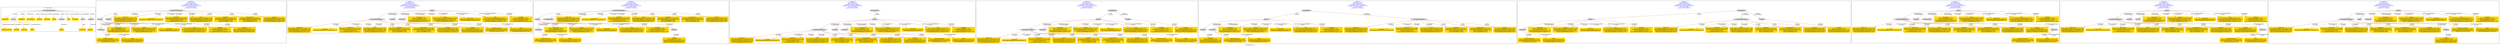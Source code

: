 digraph n0 {
fontcolor="blue"
remincross="true"
label="s28-wildlife-art.csv"
subgraph cluster_0 {
label="1-correct model"
n2[style="filled",color="white",fillcolor="lightgray",label="CulturalHeritageObject1"];
n3[shape="plaintext",style="filled",fillcolor="gold",label="Create Date"];
n4[style="filled",color="white",fillcolor="lightgray",label="Person1"];
n5[shape="plaintext",style="filled",fillcolor="gold",label="Description"];
n6[shape="plaintext",style="filled",fillcolor="gold",label="Measurements"];
n7[shape="plaintext",style="filled",fillcolor="gold",label="Materials"];
n8[shape="plaintext",style="filled",fillcolor="gold",label="Credit Line"];
n9[shape="plaintext",style="filled",fillcolor="gold",label="Owner"];
n10[style="filled",color="white",fillcolor="lightgray",label="Concept1"];
n11[shape="plaintext",style="filled",fillcolor="gold",label="Title"];
n12[shape="plaintext",style="filled",fillcolor="gold",label="ID Number"];
n13[style="filled",color="white",fillcolor="lightgray",label="Place1"];
n14[style="filled",color="white",fillcolor="lightgray",label="Concept2"];
n15[shape="plaintext",style="filled",fillcolor="gold",label="Maker Bio Country"];
n16[shape="plaintext",style="filled",fillcolor="gold",label="birthDate"];
n17[shape="plaintext",style="filled",fillcolor="gold",label="deathDate"];
n18[shape="plaintext",style="filled",fillcolor="gold",label="Maker"];
n19[shape="plaintext",style="filled",fillcolor="gold",label="Place Made"];
n20[shape="plaintext",style="filled",fillcolor="gold",label="Option1"];
n21[shape="plaintext",style="filled",fillcolor="gold",label="Category"];
}
subgraph cluster_1 {
label="candidate 0\nlink coherence:0.0\nnode coherence:0.0\nconfidence:0.56427726656247\nmapping score:0.31031464440971224\ncost:1800.020004\n-precision:0.39-recall:0.37"
n23[style="filled",color="white",fillcolor="lightgray",label="CulturalHeritageObject1"];
n24[style="filled",color="white",fillcolor="lightgray",label="Person1"];
n25[style="filled",color="white",fillcolor="lightgray",label="Concept1"];
n26[style="filled",color="white",fillcolor="lightgray",label="Document1"];
n27[shape="plaintext",style="filled",fillcolor="gold",label="Credit Line\n[CulturalHeritageObject,provenance,0.426]\n[CulturalHeritageObject,rightsHolder,0.274]\n[CulturalHeritageObject,description,0.191]\n[Person,biographicalInformation,0.109]"];
n28[shape="plaintext",style="filled",fillcolor="gold",label="Create Date\n[Person,dateOfBirth,0.454]\n[Person,dateOfDeath,0.323]\n[CulturalHeritageObject,description,0.153]\n[CulturalHeritageObject,extent,0.071]"];
n29[shape="plaintext",style="filled",fillcolor="gold",label="ID Number\n[CulturalHeritageObject,accessionNumber,1.0]"];
n30[shape="plaintext",style="filled",fillcolor="gold",label="Category\n[Concept,prefLabel,0.781]\n[CulturalHeritageObject,description,0.163]\n[Person,biographicalInformation,0.049]\n[Document,columnSubClassOfLink,0.007]"];
n31[shape="plaintext",style="filled",fillcolor="gold",label="Description\n[CulturalHeritageObject,description,0.683]\n[Person,biographicalInformation,0.279]\n[Concept,prefLabel,0.021]\n[CulturalHeritageObject,extent,0.017]"];
n32[shape="plaintext",style="filled",fillcolor="gold",label="Owner\n[CulturalHeritageObject,rightsHolder,0.581]\n[CulturalHeritageObject,provenance,0.249]\n[CulturalHeritageObject,description,0.103]\n[Person,biographicalInformation,0.067]"];
n33[shape="plaintext",style="filled",fillcolor="gold",label="deathDate\n[CulturalHeritageObject,created,0.441]\n[CulturalHeritageObject,description,0.362]\n[Person,dateOfDeath,0.108]\n[Person,dateOfBirth,0.088]"];
n34[shape="plaintext",style="filled",fillcolor="gold",label="Option1\n[Person,countryAssociatedWithThePerson,0.607]\n[CulturalHeritageObject,description,0.197]\n[CulturalHeritageObject,provenance,0.109]\n[Person,nameOfThePerson,0.087]"];
n35[shape="plaintext",style="filled",fillcolor="gold",label="Measurements\n[CulturalHeritageObject,extent,0.859]\n[CulturalHeritageObject,description,0.092]\n[Person,dateOfDeath,0.034]\n[Person,dateOfBirth,0.015]"];
n36[shape="plaintext",style="filled",fillcolor="gold",label="Materials\n[CulturalHeritageObject,medium,0.99]\n[Person,biographicalInformation,0.006]\n[CulturalHeritageObject,description,0.003]\n[CulturalHeritageObject,extent,0.001]"];
n37[shape="plaintext",style="filled",fillcolor="gold",label="Maker Bio Country\n[Person,biographicalInformation,0.598]\n[CulturalHeritageObject,description,0.247]\n[Document,classLink,0.155]"];
n38[shape="plaintext",style="filled",fillcolor="gold",label="Place Made\n[CulturalHeritageObject,description,0.6]\n[Person,biographicalInformation,0.4]"];
n39[shape="plaintext",style="filled",fillcolor="gold",label="Title\n[Person,biographicalInformation,0.323]\n[Person,countryAssociatedWithThePerson,0.315]\n[CulturalHeritageObject,description,0.305]\n[CulturalHeritageObject,provenance,0.057]"];
n40[shape="plaintext",style="filled",fillcolor="gold",label="birthDate\n[Person,dateOfBirth,0.602]\n[CulturalHeritageObject,created,0.2]\n[Person,dateOfDeath,0.128]\n[CulturalHeritageObject,description,0.069]"];
n41[shape="plaintext",style="filled",fillcolor="gold",label="Maker\n[Document,columnSubClassOfLink,0.821]\n[CulturalHeritageObject,description,0.098]\n[CulturalHeritageObject,title,0.081]"];
}
subgraph cluster_2 {
label="candidate 1\nlink coherence:0.0\nnode coherence:0.0\nconfidence:0.56427726656247\nmapping score:0.31031464440971224\ncost:1800.030006\n-precision:0.39-recall:0.37"
n43[style="filled",color="white",fillcolor="lightgray",label="Person1"];
n44[style="filled",color="white",fillcolor="lightgray",label="CulturalHeritageObject1"];
n45[style="filled",color="white",fillcolor="lightgray",label="Concept1"];
n46[style="filled",color="white",fillcolor="lightgray",label="Document1"];
n47[shape="plaintext",style="filled",fillcolor="gold",label="Credit Line\n[CulturalHeritageObject,provenance,0.426]\n[CulturalHeritageObject,rightsHolder,0.274]\n[CulturalHeritageObject,description,0.191]\n[Person,biographicalInformation,0.109]"];
n48[shape="plaintext",style="filled",fillcolor="gold",label="Create Date\n[Person,dateOfBirth,0.454]\n[Person,dateOfDeath,0.323]\n[CulturalHeritageObject,description,0.153]\n[CulturalHeritageObject,extent,0.071]"];
n49[shape="plaintext",style="filled",fillcolor="gold",label="ID Number\n[CulturalHeritageObject,accessionNumber,1.0]"];
n50[shape="plaintext",style="filled",fillcolor="gold",label="Category\n[Concept,prefLabel,0.781]\n[CulturalHeritageObject,description,0.163]\n[Person,biographicalInformation,0.049]\n[Document,columnSubClassOfLink,0.007]"];
n51[shape="plaintext",style="filled",fillcolor="gold",label="Description\n[CulturalHeritageObject,description,0.683]\n[Person,biographicalInformation,0.279]\n[Concept,prefLabel,0.021]\n[CulturalHeritageObject,extent,0.017]"];
n52[shape="plaintext",style="filled",fillcolor="gold",label="Owner\n[CulturalHeritageObject,rightsHolder,0.581]\n[CulturalHeritageObject,provenance,0.249]\n[CulturalHeritageObject,description,0.103]\n[Person,biographicalInformation,0.067]"];
n53[shape="plaintext",style="filled",fillcolor="gold",label="deathDate\n[CulturalHeritageObject,created,0.441]\n[CulturalHeritageObject,description,0.362]\n[Person,dateOfDeath,0.108]\n[Person,dateOfBirth,0.088]"];
n54[shape="plaintext",style="filled",fillcolor="gold",label="Option1\n[Person,countryAssociatedWithThePerson,0.607]\n[CulturalHeritageObject,description,0.197]\n[CulturalHeritageObject,provenance,0.109]\n[Person,nameOfThePerson,0.087]"];
n55[shape="plaintext",style="filled",fillcolor="gold",label="Measurements\n[CulturalHeritageObject,extent,0.859]\n[CulturalHeritageObject,description,0.092]\n[Person,dateOfDeath,0.034]\n[Person,dateOfBirth,0.015]"];
n56[shape="plaintext",style="filled",fillcolor="gold",label="Materials\n[CulturalHeritageObject,medium,0.99]\n[Person,biographicalInformation,0.006]\n[CulturalHeritageObject,description,0.003]\n[CulturalHeritageObject,extent,0.001]"];
n57[shape="plaintext",style="filled",fillcolor="gold",label="Maker Bio Country\n[Person,biographicalInformation,0.598]\n[CulturalHeritageObject,description,0.247]\n[Document,classLink,0.155]"];
n58[shape="plaintext",style="filled",fillcolor="gold",label="Place Made\n[CulturalHeritageObject,description,0.6]\n[Person,biographicalInformation,0.4]"];
n59[shape="plaintext",style="filled",fillcolor="gold",label="Title\n[Person,biographicalInformation,0.323]\n[Person,countryAssociatedWithThePerson,0.315]\n[CulturalHeritageObject,description,0.305]\n[CulturalHeritageObject,provenance,0.057]"];
n60[shape="plaintext",style="filled",fillcolor="gold",label="birthDate\n[Person,dateOfBirth,0.602]\n[CulturalHeritageObject,created,0.2]\n[Person,dateOfDeath,0.128]\n[CulturalHeritageObject,description,0.069]"];
n61[shape="plaintext",style="filled",fillcolor="gold",label="Maker\n[Document,columnSubClassOfLink,0.821]\n[CulturalHeritageObject,description,0.098]\n[CulturalHeritageObject,title,0.081]"];
}
subgraph cluster_3 {
label="candidate 2\nlink coherence:0.0\nnode coherence:0.0\nconfidence:0.56427726656247\nmapping score:0.31031464440971224\ncost:1900.020004\n-precision:0.37-recall:0.37"
n63[style="filled",color="white",fillcolor="lightgray",label="CulturalHeritageObject1"];
n64[style="filled",color="white",fillcolor="lightgray",label="Person1"];
n65[style="filled",color="white",fillcolor="lightgray",label="ConceptScheme1"];
n66[style="filled",color="white",fillcolor="lightgray",label="Document1"];
n67[style="filled",color="white",fillcolor="lightgray",label="Concept1"];
n68[shape="plaintext",style="filled",fillcolor="gold",label="Credit Line\n[CulturalHeritageObject,provenance,0.426]\n[CulturalHeritageObject,rightsHolder,0.274]\n[CulturalHeritageObject,description,0.191]\n[Person,biographicalInformation,0.109]"];
n69[shape="plaintext",style="filled",fillcolor="gold",label="Create Date\n[Person,dateOfBirth,0.454]\n[Person,dateOfDeath,0.323]\n[CulturalHeritageObject,description,0.153]\n[CulturalHeritageObject,extent,0.071]"];
n70[shape="plaintext",style="filled",fillcolor="gold",label="ID Number\n[CulturalHeritageObject,accessionNumber,1.0]"];
n71[shape="plaintext",style="filled",fillcolor="gold",label="Category\n[Concept,prefLabel,0.781]\n[CulturalHeritageObject,description,0.163]\n[Person,biographicalInformation,0.049]\n[Document,columnSubClassOfLink,0.007]"];
n72[shape="plaintext",style="filled",fillcolor="gold",label="Description\n[CulturalHeritageObject,description,0.683]\n[Person,biographicalInformation,0.279]\n[Concept,prefLabel,0.021]\n[CulturalHeritageObject,extent,0.017]"];
n73[shape="plaintext",style="filled",fillcolor="gold",label="Owner\n[CulturalHeritageObject,rightsHolder,0.581]\n[CulturalHeritageObject,provenance,0.249]\n[CulturalHeritageObject,description,0.103]\n[Person,biographicalInformation,0.067]"];
n74[shape="plaintext",style="filled",fillcolor="gold",label="deathDate\n[CulturalHeritageObject,created,0.441]\n[CulturalHeritageObject,description,0.362]\n[Person,dateOfDeath,0.108]\n[Person,dateOfBirth,0.088]"];
n75[shape="plaintext",style="filled",fillcolor="gold",label="Option1\n[Person,countryAssociatedWithThePerson,0.607]\n[CulturalHeritageObject,description,0.197]\n[CulturalHeritageObject,provenance,0.109]\n[Person,nameOfThePerson,0.087]"];
n76[shape="plaintext",style="filled",fillcolor="gold",label="Measurements\n[CulturalHeritageObject,extent,0.859]\n[CulturalHeritageObject,description,0.092]\n[Person,dateOfDeath,0.034]\n[Person,dateOfBirth,0.015]"];
n77[shape="plaintext",style="filled",fillcolor="gold",label="Materials\n[CulturalHeritageObject,medium,0.99]\n[Person,biographicalInformation,0.006]\n[CulturalHeritageObject,description,0.003]\n[CulturalHeritageObject,extent,0.001]"];
n78[shape="plaintext",style="filled",fillcolor="gold",label="Maker Bio Country\n[Person,biographicalInformation,0.598]\n[CulturalHeritageObject,description,0.247]\n[Document,classLink,0.155]"];
n79[shape="plaintext",style="filled",fillcolor="gold",label="Place Made\n[CulturalHeritageObject,description,0.6]\n[Person,biographicalInformation,0.4]"];
n80[shape="plaintext",style="filled",fillcolor="gold",label="Title\n[Person,biographicalInformation,0.323]\n[Person,countryAssociatedWithThePerson,0.315]\n[CulturalHeritageObject,description,0.305]\n[CulturalHeritageObject,provenance,0.057]"];
n81[shape="plaintext",style="filled",fillcolor="gold",label="birthDate\n[Person,dateOfBirth,0.602]\n[CulturalHeritageObject,created,0.2]\n[Person,dateOfDeath,0.128]\n[CulturalHeritageObject,description,0.069]"];
n82[shape="plaintext",style="filled",fillcolor="gold",label="Maker\n[Document,columnSubClassOfLink,0.821]\n[CulturalHeritageObject,description,0.098]\n[CulturalHeritageObject,title,0.081]"];
}
subgraph cluster_4 {
label="candidate 3\nlink coherence:0.0\nnode coherence:0.0\nconfidence:0.56427726656247\nmapping score:0.31031464440971224\ncost:1900.030006\n-precision:0.37-recall:0.37"
n84[style="filled",color="white",fillcolor="lightgray",label="Person1"];
n85[style="filled",color="white",fillcolor="lightgray",label="CulturalHeritageObject1"];
n86[style="filled",color="white",fillcolor="lightgray",label="Concept1"];
n87[style="filled",color="white",fillcolor="lightgray",label="Document1"];
n88[style="filled",color="white",fillcolor="lightgray",label="ProvidedCHO1"];
n89[shape="plaintext",style="filled",fillcolor="gold",label="Credit Line\n[CulturalHeritageObject,provenance,0.426]\n[CulturalHeritageObject,rightsHolder,0.274]\n[CulturalHeritageObject,description,0.191]\n[Person,biographicalInformation,0.109]"];
n90[shape="plaintext",style="filled",fillcolor="gold",label="Create Date\n[Person,dateOfBirth,0.454]\n[Person,dateOfDeath,0.323]\n[CulturalHeritageObject,description,0.153]\n[CulturalHeritageObject,extent,0.071]"];
n91[shape="plaintext",style="filled",fillcolor="gold",label="ID Number\n[CulturalHeritageObject,accessionNumber,1.0]"];
n92[shape="plaintext",style="filled",fillcolor="gold",label="Category\n[Concept,prefLabel,0.781]\n[CulturalHeritageObject,description,0.163]\n[Person,biographicalInformation,0.049]\n[Document,columnSubClassOfLink,0.007]"];
n93[shape="plaintext",style="filled",fillcolor="gold",label="Description\n[CulturalHeritageObject,description,0.683]\n[Person,biographicalInformation,0.279]\n[Concept,prefLabel,0.021]\n[CulturalHeritageObject,extent,0.017]"];
n94[shape="plaintext",style="filled",fillcolor="gold",label="Owner\n[CulturalHeritageObject,rightsHolder,0.581]\n[CulturalHeritageObject,provenance,0.249]\n[CulturalHeritageObject,description,0.103]\n[Person,biographicalInformation,0.067]"];
n95[shape="plaintext",style="filled",fillcolor="gold",label="deathDate\n[CulturalHeritageObject,created,0.441]\n[CulturalHeritageObject,description,0.362]\n[Person,dateOfDeath,0.108]\n[Person,dateOfBirth,0.088]"];
n96[shape="plaintext",style="filled",fillcolor="gold",label="Option1\n[Person,countryAssociatedWithThePerson,0.607]\n[CulturalHeritageObject,description,0.197]\n[CulturalHeritageObject,provenance,0.109]\n[Person,nameOfThePerson,0.087]"];
n97[shape="plaintext",style="filled",fillcolor="gold",label="Measurements\n[CulturalHeritageObject,extent,0.859]\n[CulturalHeritageObject,description,0.092]\n[Person,dateOfDeath,0.034]\n[Person,dateOfBirth,0.015]"];
n98[shape="plaintext",style="filled",fillcolor="gold",label="Materials\n[CulturalHeritageObject,medium,0.99]\n[Person,biographicalInformation,0.006]\n[CulturalHeritageObject,description,0.003]\n[CulturalHeritageObject,extent,0.001]"];
n99[shape="plaintext",style="filled",fillcolor="gold",label="Maker Bio Country\n[Person,biographicalInformation,0.598]\n[CulturalHeritageObject,description,0.247]\n[Document,classLink,0.155]"];
n100[shape="plaintext",style="filled",fillcolor="gold",label="Place Made\n[CulturalHeritageObject,description,0.6]\n[Person,biographicalInformation,0.4]"];
n101[shape="plaintext",style="filled",fillcolor="gold",label="Title\n[Person,biographicalInformation,0.323]\n[Person,countryAssociatedWithThePerson,0.315]\n[CulturalHeritageObject,description,0.305]\n[CulturalHeritageObject,provenance,0.057]"];
n102[shape="plaintext",style="filled",fillcolor="gold",label="birthDate\n[Person,dateOfBirth,0.602]\n[CulturalHeritageObject,created,0.2]\n[Person,dateOfDeath,0.128]\n[CulturalHeritageObject,description,0.069]"];
n103[shape="plaintext",style="filled",fillcolor="gold",label="Maker\n[Document,columnSubClassOfLink,0.821]\n[CulturalHeritageObject,description,0.098]\n[CulturalHeritageObject,title,0.081]"];
}
subgraph cluster_5 {
label="candidate 4\nlink coherence:0.0\nnode coherence:0.0\nconfidence:0.56427726656247\nmapping score:0.31031464440971224\ncost:1900.030006\n-precision:0.37-recall:0.37"
n105[style="filled",color="white",fillcolor="lightgray",label="Person1"];
n106[style="filled",color="white",fillcolor="lightgray",label="CulturalHeritageObject1"];
n107[style="filled",color="white",fillcolor="lightgray",label="Document1"];
n108[style="filled",color="white",fillcolor="lightgray",label="ProvidedCHO1"];
n109[style="filled",color="white",fillcolor="lightgray",label="Concept1"];
n110[shape="plaintext",style="filled",fillcolor="gold",label="Credit Line\n[CulturalHeritageObject,provenance,0.426]\n[CulturalHeritageObject,rightsHolder,0.274]\n[CulturalHeritageObject,description,0.191]\n[Person,biographicalInformation,0.109]"];
n111[shape="plaintext",style="filled",fillcolor="gold",label="Create Date\n[Person,dateOfBirth,0.454]\n[Person,dateOfDeath,0.323]\n[CulturalHeritageObject,description,0.153]\n[CulturalHeritageObject,extent,0.071]"];
n112[shape="plaintext",style="filled",fillcolor="gold",label="ID Number\n[CulturalHeritageObject,accessionNumber,1.0]"];
n113[shape="plaintext",style="filled",fillcolor="gold",label="Category\n[Concept,prefLabel,0.781]\n[CulturalHeritageObject,description,0.163]\n[Person,biographicalInformation,0.049]\n[Document,columnSubClassOfLink,0.007]"];
n114[shape="plaintext",style="filled",fillcolor="gold",label="Description\n[CulturalHeritageObject,description,0.683]\n[Person,biographicalInformation,0.279]\n[Concept,prefLabel,0.021]\n[CulturalHeritageObject,extent,0.017]"];
n115[shape="plaintext",style="filled",fillcolor="gold",label="Owner\n[CulturalHeritageObject,rightsHolder,0.581]\n[CulturalHeritageObject,provenance,0.249]\n[CulturalHeritageObject,description,0.103]\n[Person,biographicalInformation,0.067]"];
n116[shape="plaintext",style="filled",fillcolor="gold",label="deathDate\n[CulturalHeritageObject,created,0.441]\n[CulturalHeritageObject,description,0.362]\n[Person,dateOfDeath,0.108]\n[Person,dateOfBirth,0.088]"];
n117[shape="plaintext",style="filled",fillcolor="gold",label="Option1\n[Person,countryAssociatedWithThePerson,0.607]\n[CulturalHeritageObject,description,0.197]\n[CulturalHeritageObject,provenance,0.109]\n[Person,nameOfThePerson,0.087]"];
n118[shape="plaintext",style="filled",fillcolor="gold",label="Measurements\n[CulturalHeritageObject,extent,0.859]\n[CulturalHeritageObject,description,0.092]\n[Person,dateOfDeath,0.034]\n[Person,dateOfBirth,0.015]"];
n119[shape="plaintext",style="filled",fillcolor="gold",label="Materials\n[CulturalHeritageObject,medium,0.99]\n[Person,biographicalInformation,0.006]\n[CulturalHeritageObject,description,0.003]\n[CulturalHeritageObject,extent,0.001]"];
n120[shape="plaintext",style="filled",fillcolor="gold",label="Maker Bio Country\n[Person,biographicalInformation,0.598]\n[CulturalHeritageObject,description,0.247]\n[Document,classLink,0.155]"];
n121[shape="plaintext",style="filled",fillcolor="gold",label="Place Made\n[CulturalHeritageObject,description,0.6]\n[Person,biographicalInformation,0.4]"];
n122[shape="plaintext",style="filled",fillcolor="gold",label="Title\n[Person,biographicalInformation,0.323]\n[Person,countryAssociatedWithThePerson,0.315]\n[CulturalHeritageObject,description,0.305]\n[CulturalHeritageObject,provenance,0.057]"];
n123[shape="plaintext",style="filled",fillcolor="gold",label="birthDate\n[Person,dateOfBirth,0.602]\n[CulturalHeritageObject,created,0.2]\n[Person,dateOfDeath,0.128]\n[CulturalHeritageObject,description,0.069]"];
n124[shape="plaintext",style="filled",fillcolor="gold",label="Maker\n[Document,columnSubClassOfLink,0.821]\n[CulturalHeritageObject,description,0.098]\n[CulturalHeritageObject,title,0.081]"];
}
subgraph cluster_6 {
label="candidate 5\nlink coherence:0.0\nnode coherence:0.0\nconfidence:0.56427726656247\nmapping score:0.31031464440971224\ncost:1900.030006\n-precision:0.37-recall:0.37"
n126[style="filled",color="white",fillcolor="lightgray",label="Person1"];
n127[style="filled",color="white",fillcolor="lightgray",label="Concept1"];
n128[style="filled",color="white",fillcolor="lightgray",label="Document1"];
n129[style="filled",color="white",fillcolor="lightgray",label="ProvidedCHO1"];
n130[style="filled",color="white",fillcolor="lightgray",label="CulturalHeritageObject1"];
n131[shape="plaintext",style="filled",fillcolor="gold",label="Credit Line\n[CulturalHeritageObject,provenance,0.426]\n[CulturalHeritageObject,rightsHolder,0.274]\n[CulturalHeritageObject,description,0.191]\n[Person,biographicalInformation,0.109]"];
n132[shape="plaintext",style="filled",fillcolor="gold",label="Create Date\n[Person,dateOfBirth,0.454]\n[Person,dateOfDeath,0.323]\n[CulturalHeritageObject,description,0.153]\n[CulturalHeritageObject,extent,0.071]"];
n133[shape="plaintext",style="filled",fillcolor="gold",label="ID Number\n[CulturalHeritageObject,accessionNumber,1.0]"];
n134[shape="plaintext",style="filled",fillcolor="gold",label="Category\n[Concept,prefLabel,0.781]\n[CulturalHeritageObject,description,0.163]\n[Person,biographicalInformation,0.049]\n[Document,columnSubClassOfLink,0.007]"];
n135[shape="plaintext",style="filled",fillcolor="gold",label="Description\n[CulturalHeritageObject,description,0.683]\n[Person,biographicalInformation,0.279]\n[Concept,prefLabel,0.021]\n[CulturalHeritageObject,extent,0.017]"];
n136[shape="plaintext",style="filled",fillcolor="gold",label="Owner\n[CulturalHeritageObject,rightsHolder,0.581]\n[CulturalHeritageObject,provenance,0.249]\n[CulturalHeritageObject,description,0.103]\n[Person,biographicalInformation,0.067]"];
n137[shape="plaintext",style="filled",fillcolor="gold",label="deathDate\n[CulturalHeritageObject,created,0.441]\n[CulturalHeritageObject,description,0.362]\n[Person,dateOfDeath,0.108]\n[Person,dateOfBirth,0.088]"];
n138[shape="plaintext",style="filled",fillcolor="gold",label="Option1\n[Person,countryAssociatedWithThePerson,0.607]\n[CulturalHeritageObject,description,0.197]\n[CulturalHeritageObject,provenance,0.109]\n[Person,nameOfThePerson,0.087]"];
n139[shape="plaintext",style="filled",fillcolor="gold",label="Measurements\n[CulturalHeritageObject,extent,0.859]\n[CulturalHeritageObject,description,0.092]\n[Person,dateOfDeath,0.034]\n[Person,dateOfBirth,0.015]"];
n140[shape="plaintext",style="filled",fillcolor="gold",label="Materials\n[CulturalHeritageObject,medium,0.99]\n[Person,biographicalInformation,0.006]\n[CulturalHeritageObject,description,0.003]\n[CulturalHeritageObject,extent,0.001]"];
n141[shape="plaintext",style="filled",fillcolor="gold",label="Maker Bio Country\n[Person,biographicalInformation,0.598]\n[CulturalHeritageObject,description,0.247]\n[Document,classLink,0.155]"];
n142[shape="plaintext",style="filled",fillcolor="gold",label="Place Made\n[CulturalHeritageObject,description,0.6]\n[Person,biographicalInformation,0.4]"];
n143[shape="plaintext",style="filled",fillcolor="gold",label="Title\n[Person,biographicalInformation,0.323]\n[Person,countryAssociatedWithThePerson,0.315]\n[CulturalHeritageObject,description,0.305]\n[CulturalHeritageObject,provenance,0.057]"];
n144[shape="plaintext",style="filled",fillcolor="gold",label="birthDate\n[Person,dateOfBirth,0.602]\n[CulturalHeritageObject,created,0.2]\n[Person,dateOfDeath,0.128]\n[CulturalHeritageObject,description,0.069]"];
n145[shape="plaintext",style="filled",fillcolor="gold",label="Maker\n[Document,columnSubClassOfLink,0.821]\n[CulturalHeritageObject,description,0.098]\n[CulturalHeritageObject,title,0.081]"];
}
subgraph cluster_7 {
label="candidate 6\nlink coherence:0.0\nnode coherence:0.0\nconfidence:0.56427726656247\nmapping score:0.31031464440971224\ncost:1900.030006\n-precision:0.37-recall:0.37"
n147[style="filled",color="white",fillcolor="lightgray",label="Person1"];
n148[style="filled",color="white",fillcolor="lightgray",label="Document1"];
n149[style="filled",color="white",fillcolor="lightgray",label="ProvidedCHO1"];
n150[style="filled",color="white",fillcolor="lightgray",label="CulturalHeritageObject1"];
n151[style="filled",color="white",fillcolor="lightgray",label="Concept1"];
n152[shape="plaintext",style="filled",fillcolor="gold",label="Credit Line\n[CulturalHeritageObject,provenance,0.426]\n[CulturalHeritageObject,rightsHolder,0.274]\n[CulturalHeritageObject,description,0.191]\n[Person,biographicalInformation,0.109]"];
n153[shape="plaintext",style="filled",fillcolor="gold",label="Create Date\n[Person,dateOfBirth,0.454]\n[Person,dateOfDeath,0.323]\n[CulturalHeritageObject,description,0.153]\n[CulturalHeritageObject,extent,0.071]"];
n154[shape="plaintext",style="filled",fillcolor="gold",label="ID Number\n[CulturalHeritageObject,accessionNumber,1.0]"];
n155[shape="plaintext",style="filled",fillcolor="gold",label="Category\n[Concept,prefLabel,0.781]\n[CulturalHeritageObject,description,0.163]\n[Person,biographicalInformation,0.049]\n[Document,columnSubClassOfLink,0.007]"];
n156[shape="plaintext",style="filled",fillcolor="gold",label="Description\n[CulturalHeritageObject,description,0.683]\n[Person,biographicalInformation,0.279]\n[Concept,prefLabel,0.021]\n[CulturalHeritageObject,extent,0.017]"];
n157[shape="plaintext",style="filled",fillcolor="gold",label="Owner\n[CulturalHeritageObject,rightsHolder,0.581]\n[CulturalHeritageObject,provenance,0.249]\n[CulturalHeritageObject,description,0.103]\n[Person,biographicalInformation,0.067]"];
n158[shape="plaintext",style="filled",fillcolor="gold",label="deathDate\n[CulturalHeritageObject,created,0.441]\n[CulturalHeritageObject,description,0.362]\n[Person,dateOfDeath,0.108]\n[Person,dateOfBirth,0.088]"];
n159[shape="plaintext",style="filled",fillcolor="gold",label="Option1\n[Person,countryAssociatedWithThePerson,0.607]\n[CulturalHeritageObject,description,0.197]\n[CulturalHeritageObject,provenance,0.109]\n[Person,nameOfThePerson,0.087]"];
n160[shape="plaintext",style="filled",fillcolor="gold",label="Measurements\n[CulturalHeritageObject,extent,0.859]\n[CulturalHeritageObject,description,0.092]\n[Person,dateOfDeath,0.034]\n[Person,dateOfBirth,0.015]"];
n161[shape="plaintext",style="filled",fillcolor="gold",label="Materials\n[CulturalHeritageObject,medium,0.99]\n[Person,biographicalInformation,0.006]\n[CulturalHeritageObject,description,0.003]\n[CulturalHeritageObject,extent,0.001]"];
n162[shape="plaintext",style="filled",fillcolor="gold",label="Maker Bio Country\n[Person,biographicalInformation,0.598]\n[CulturalHeritageObject,description,0.247]\n[Document,classLink,0.155]"];
n163[shape="plaintext",style="filled",fillcolor="gold",label="Place Made\n[CulturalHeritageObject,description,0.6]\n[Person,biographicalInformation,0.4]"];
n164[shape="plaintext",style="filled",fillcolor="gold",label="Title\n[Person,biographicalInformation,0.323]\n[Person,countryAssociatedWithThePerson,0.315]\n[CulturalHeritageObject,description,0.305]\n[CulturalHeritageObject,provenance,0.057]"];
n165[shape="plaintext",style="filled",fillcolor="gold",label="birthDate\n[Person,dateOfBirth,0.602]\n[CulturalHeritageObject,created,0.2]\n[Person,dateOfDeath,0.128]\n[CulturalHeritageObject,description,0.069]"];
n166[shape="plaintext",style="filled",fillcolor="gold",label="Maker\n[Document,columnSubClassOfLink,0.821]\n[CulturalHeritageObject,description,0.098]\n[CulturalHeritageObject,title,0.081]"];
}
subgraph cluster_8 {
label="candidate 7\nlink coherence:0.0\nnode coherence:0.0\nconfidence:0.56427726656247\nmapping score:0.31031464440971224\ncost:1900.030006\n-precision:0.37-recall:0.37"
n168[style="filled",color="white",fillcolor="lightgray",label="Person1"];
n169[style="filled",color="white",fillcolor="lightgray",label="CulturalHeritageObject1"];
n170[style="filled",color="white",fillcolor="lightgray",label="Concept1"];
n171[style="filled",color="white",fillcolor="lightgray",label="OnlineAccount1"];
n172[style="filled",color="white",fillcolor="lightgray",label="Document1"];
n173[shape="plaintext",style="filled",fillcolor="gold",label="Credit Line\n[CulturalHeritageObject,provenance,0.426]\n[CulturalHeritageObject,rightsHolder,0.274]\n[CulturalHeritageObject,description,0.191]\n[Person,biographicalInformation,0.109]"];
n174[shape="plaintext",style="filled",fillcolor="gold",label="Create Date\n[Person,dateOfBirth,0.454]\n[Person,dateOfDeath,0.323]\n[CulturalHeritageObject,description,0.153]\n[CulturalHeritageObject,extent,0.071]"];
n175[shape="plaintext",style="filled",fillcolor="gold",label="ID Number\n[CulturalHeritageObject,accessionNumber,1.0]"];
n176[shape="plaintext",style="filled",fillcolor="gold",label="Category\n[Concept,prefLabel,0.781]\n[CulturalHeritageObject,description,0.163]\n[Person,biographicalInformation,0.049]\n[Document,columnSubClassOfLink,0.007]"];
n177[shape="plaintext",style="filled",fillcolor="gold",label="Description\n[CulturalHeritageObject,description,0.683]\n[Person,biographicalInformation,0.279]\n[Concept,prefLabel,0.021]\n[CulturalHeritageObject,extent,0.017]"];
n178[shape="plaintext",style="filled",fillcolor="gold",label="Owner\n[CulturalHeritageObject,rightsHolder,0.581]\n[CulturalHeritageObject,provenance,0.249]\n[CulturalHeritageObject,description,0.103]\n[Person,biographicalInformation,0.067]"];
n179[shape="plaintext",style="filled",fillcolor="gold",label="deathDate\n[CulturalHeritageObject,created,0.441]\n[CulturalHeritageObject,description,0.362]\n[Person,dateOfDeath,0.108]\n[Person,dateOfBirth,0.088]"];
n180[shape="plaintext",style="filled",fillcolor="gold",label="Option1\n[Person,countryAssociatedWithThePerson,0.607]\n[CulturalHeritageObject,description,0.197]\n[CulturalHeritageObject,provenance,0.109]\n[Person,nameOfThePerson,0.087]"];
n181[shape="plaintext",style="filled",fillcolor="gold",label="Measurements\n[CulturalHeritageObject,extent,0.859]\n[CulturalHeritageObject,description,0.092]\n[Person,dateOfDeath,0.034]\n[Person,dateOfBirth,0.015]"];
n182[shape="plaintext",style="filled",fillcolor="gold",label="Materials\n[CulturalHeritageObject,medium,0.99]\n[Person,biographicalInformation,0.006]\n[CulturalHeritageObject,description,0.003]\n[CulturalHeritageObject,extent,0.001]"];
n183[shape="plaintext",style="filled",fillcolor="gold",label="Maker Bio Country\n[Person,biographicalInformation,0.598]\n[CulturalHeritageObject,description,0.247]\n[Document,classLink,0.155]"];
n184[shape="plaintext",style="filled",fillcolor="gold",label="Place Made\n[CulturalHeritageObject,description,0.6]\n[Person,biographicalInformation,0.4]"];
n185[shape="plaintext",style="filled",fillcolor="gold",label="Title\n[Person,biographicalInformation,0.323]\n[Person,countryAssociatedWithThePerson,0.315]\n[CulturalHeritageObject,description,0.305]\n[CulturalHeritageObject,provenance,0.057]"];
n186[shape="plaintext",style="filled",fillcolor="gold",label="birthDate\n[Person,dateOfBirth,0.602]\n[CulturalHeritageObject,created,0.2]\n[Person,dateOfDeath,0.128]\n[CulturalHeritageObject,description,0.069]"];
n187[shape="plaintext",style="filled",fillcolor="gold",label="Maker\n[Document,columnSubClassOfLink,0.821]\n[CulturalHeritageObject,description,0.098]\n[CulturalHeritageObject,title,0.081]"];
}
subgraph cluster_9 {
label="candidate 8\nlink coherence:0.0\nnode coherence:0.0\nconfidence:0.56427726656247\nmapping score:0.31031464440971224\ncost:1900.030006\n-precision:0.37-recall:0.37"
n189[style="filled",color="white",fillcolor="lightgray",label="Person1"];
n190[style="filled",color="white",fillcolor="lightgray",label="CulturalHeritageObject1"];
n191[style="filled",color="white",fillcolor="lightgray",label="Concept1"];
n192[style="filled",color="white",fillcolor="lightgray",label="Person1"];
n193[style="filled",color="white",fillcolor="lightgray",label="Document1"];
n194[shape="plaintext",style="filled",fillcolor="gold",label="Credit Line\n[CulturalHeritageObject,provenance,0.426]\n[CulturalHeritageObject,rightsHolder,0.274]\n[CulturalHeritageObject,description,0.191]\n[Person,biographicalInformation,0.109]"];
n195[shape="plaintext",style="filled",fillcolor="gold",label="Create Date\n[Person,dateOfBirth,0.454]\n[Person,dateOfDeath,0.323]\n[CulturalHeritageObject,description,0.153]\n[CulturalHeritageObject,extent,0.071]"];
n196[shape="plaintext",style="filled",fillcolor="gold",label="ID Number\n[CulturalHeritageObject,accessionNumber,1.0]"];
n197[shape="plaintext",style="filled",fillcolor="gold",label="Category\n[Concept,prefLabel,0.781]\n[CulturalHeritageObject,description,0.163]\n[Person,biographicalInformation,0.049]\n[Document,columnSubClassOfLink,0.007]"];
n198[shape="plaintext",style="filled",fillcolor="gold",label="Description\n[CulturalHeritageObject,description,0.683]\n[Person,biographicalInformation,0.279]\n[Concept,prefLabel,0.021]\n[CulturalHeritageObject,extent,0.017]"];
n199[shape="plaintext",style="filled",fillcolor="gold",label="Owner\n[CulturalHeritageObject,rightsHolder,0.581]\n[CulturalHeritageObject,provenance,0.249]\n[CulturalHeritageObject,description,0.103]\n[Person,biographicalInformation,0.067]"];
n200[shape="plaintext",style="filled",fillcolor="gold",label="deathDate\n[CulturalHeritageObject,created,0.441]\n[CulturalHeritageObject,description,0.362]\n[Person,dateOfDeath,0.108]\n[Person,dateOfBirth,0.088]"];
n201[shape="plaintext",style="filled",fillcolor="gold",label="Option1\n[Person,countryAssociatedWithThePerson,0.607]\n[CulturalHeritageObject,description,0.197]\n[CulturalHeritageObject,provenance,0.109]\n[Person,nameOfThePerson,0.087]"];
n202[shape="plaintext",style="filled",fillcolor="gold",label="Measurements\n[CulturalHeritageObject,extent,0.859]\n[CulturalHeritageObject,description,0.092]\n[Person,dateOfDeath,0.034]\n[Person,dateOfBirth,0.015]"];
n203[shape="plaintext",style="filled",fillcolor="gold",label="Materials\n[CulturalHeritageObject,medium,0.99]\n[Person,biographicalInformation,0.006]\n[CulturalHeritageObject,description,0.003]\n[CulturalHeritageObject,extent,0.001]"];
n204[shape="plaintext",style="filled",fillcolor="gold",label="Maker Bio Country\n[Person,biographicalInformation,0.598]\n[CulturalHeritageObject,description,0.247]\n[Document,classLink,0.155]"];
n205[shape="plaintext",style="filled",fillcolor="gold",label="Place Made\n[CulturalHeritageObject,description,0.6]\n[Person,biographicalInformation,0.4]"];
n206[shape="plaintext",style="filled",fillcolor="gold",label="Title\n[Person,biographicalInformation,0.323]\n[Person,countryAssociatedWithThePerson,0.315]\n[CulturalHeritageObject,description,0.305]\n[CulturalHeritageObject,provenance,0.057]"];
n207[shape="plaintext",style="filled",fillcolor="gold",label="birthDate\n[Person,dateOfBirth,0.602]\n[CulturalHeritageObject,created,0.2]\n[Person,dateOfDeath,0.128]\n[CulturalHeritageObject,description,0.069]"];
n208[shape="plaintext",style="filled",fillcolor="gold",label="Maker\n[Document,columnSubClassOfLink,0.821]\n[CulturalHeritageObject,description,0.098]\n[CulturalHeritageObject,title,0.081]"];
}
subgraph cluster_10 {
label="candidate 9\nlink coherence:0.0\nnode coherence:0.0\nconfidence:0.56427726656247\nmapping score:0.31031464440971224\ncost:1900.030006\n-precision:0.37-recall:0.37"
n210[style="filled",color="white",fillcolor="lightgray",label="Person1"];
n211[style="filled",color="white",fillcolor="lightgray",label="CulturalHeritageObject1"];
n212[style="filled",color="white",fillcolor="lightgray",label="Place1"];
n213[style="filled",color="white",fillcolor="lightgray",label="Document1"];
n214[style="filled",color="white",fillcolor="lightgray",label="Concept1"];
n215[shape="plaintext",style="filled",fillcolor="gold",label="Credit Line\n[CulturalHeritageObject,provenance,0.426]\n[CulturalHeritageObject,rightsHolder,0.274]\n[CulturalHeritageObject,description,0.191]\n[Person,biographicalInformation,0.109]"];
n216[shape="plaintext",style="filled",fillcolor="gold",label="Create Date\n[Person,dateOfBirth,0.454]\n[Person,dateOfDeath,0.323]\n[CulturalHeritageObject,description,0.153]\n[CulturalHeritageObject,extent,0.071]"];
n217[shape="plaintext",style="filled",fillcolor="gold",label="ID Number\n[CulturalHeritageObject,accessionNumber,1.0]"];
n218[shape="plaintext",style="filled",fillcolor="gold",label="Category\n[Concept,prefLabel,0.781]\n[CulturalHeritageObject,description,0.163]\n[Person,biographicalInformation,0.049]\n[Document,columnSubClassOfLink,0.007]"];
n219[shape="plaintext",style="filled",fillcolor="gold",label="Description\n[CulturalHeritageObject,description,0.683]\n[Person,biographicalInformation,0.279]\n[Concept,prefLabel,0.021]\n[CulturalHeritageObject,extent,0.017]"];
n220[shape="plaintext",style="filled",fillcolor="gold",label="Owner\n[CulturalHeritageObject,rightsHolder,0.581]\n[CulturalHeritageObject,provenance,0.249]\n[CulturalHeritageObject,description,0.103]\n[Person,biographicalInformation,0.067]"];
n221[shape="plaintext",style="filled",fillcolor="gold",label="deathDate\n[CulturalHeritageObject,created,0.441]\n[CulturalHeritageObject,description,0.362]\n[Person,dateOfDeath,0.108]\n[Person,dateOfBirth,0.088]"];
n222[shape="plaintext",style="filled",fillcolor="gold",label="Option1\n[Person,countryAssociatedWithThePerson,0.607]\n[CulturalHeritageObject,description,0.197]\n[CulturalHeritageObject,provenance,0.109]\n[Person,nameOfThePerson,0.087]"];
n223[shape="plaintext",style="filled",fillcolor="gold",label="Measurements\n[CulturalHeritageObject,extent,0.859]\n[CulturalHeritageObject,description,0.092]\n[Person,dateOfDeath,0.034]\n[Person,dateOfBirth,0.015]"];
n224[shape="plaintext",style="filled",fillcolor="gold",label="Materials\n[CulturalHeritageObject,medium,0.99]\n[Person,biographicalInformation,0.006]\n[CulturalHeritageObject,description,0.003]\n[CulturalHeritageObject,extent,0.001]"];
n225[shape="plaintext",style="filled",fillcolor="gold",label="Maker Bio Country\n[Person,biographicalInformation,0.598]\n[CulturalHeritageObject,description,0.247]\n[Document,classLink,0.155]"];
n226[shape="plaintext",style="filled",fillcolor="gold",label="Place Made\n[CulturalHeritageObject,description,0.6]\n[Person,biographicalInformation,0.4]"];
n227[shape="plaintext",style="filled",fillcolor="gold",label="Title\n[Person,biographicalInformation,0.323]\n[Person,countryAssociatedWithThePerson,0.315]\n[CulturalHeritageObject,description,0.305]\n[CulturalHeritageObject,provenance,0.057]"];
n228[shape="plaintext",style="filled",fillcolor="gold",label="birthDate\n[Person,dateOfBirth,0.602]\n[CulturalHeritageObject,created,0.2]\n[Person,dateOfDeath,0.128]\n[CulturalHeritageObject,description,0.069]"];
n229[shape="plaintext",style="filled",fillcolor="gold",label="Maker\n[Document,columnSubClassOfLink,0.821]\n[CulturalHeritageObject,description,0.098]\n[CulturalHeritageObject,title,0.081]"];
}
n2 -> n3[color="brown",fontcolor="black",label="created"]
n2 -> n4[color="brown",fontcolor="black",label="creator"]
n2 -> n5[color="brown",fontcolor="black",label="description"]
n2 -> n6[color="brown",fontcolor="black",label="extent"]
n2 -> n7[color="brown",fontcolor="black",label="medium"]
n2 -> n8[color="brown",fontcolor="black",label="provenance"]
n2 -> n9[color="brown",fontcolor="black",label="rightsHolder"]
n2 -> n10[color="brown",fontcolor="black",label="subject"]
n2 -> n11[color="brown",fontcolor="black",label="title"]
n2 -> n12[color="brown",fontcolor="black",label="accessionNumber"]
n2 -> n13[color="brown",fontcolor="black",label="associatedPlace"]
n2 -> n14[color="brown",fontcolor="black",label="hasType"]
n4 -> n15[color="brown",fontcolor="black",label="biographicalInformation"]
n4 -> n16[color="brown",fontcolor="black",label="dateOfBirth"]
n4 -> n17[color="brown",fontcolor="black",label="dateOfDeath"]
n4 -> n18[color="brown",fontcolor="black",label="nameOfThePerson"]
n13 -> n19[color="brown",fontcolor="black",label="label"]
n10 -> n20[color="brown",fontcolor="black",label="prefLabel"]
n14 -> n21[color="brown",fontcolor="black",label="prefLabel"]
n23 -> n24[color="brown",fontcolor="black",label="sitter\nw=100.0"]
n23 -> n25[color="brown",fontcolor="black",label="hasType\nw=100.010002"]
n24 -> n26[color="brown",fontcolor="black",label="workplaceHomepage\nw=100.010002"]
n23 -> n27[color="brown",fontcolor="black",label="provenance\nw=100.0"]
n24 -> n28[color="brown",fontcolor="black",label="dateOfDeath\nw=100.0"]
n23 -> n29[color="brown",fontcolor="black",label="accessionNumber\nw=100.0"]
n25 -> n30[color="brown",fontcolor="black",label="prefLabel\nw=100.0"]
n23 -> n31[color="brown",fontcolor="black",label="description\nw=100.0"]
n23 -> n32[color="brown",fontcolor="black",label="rightsHolder\nw=100.0"]
n23 -> n33[color="brown",fontcolor="black",label="created\nw=100.0"]
n24 -> n34[color="brown",fontcolor="black",label="nameOfThePerson\nw=100.0"]
n23 -> n35[color="brown",fontcolor="black",label="extent\nw=100.0"]
n23 -> n36[color="brown",fontcolor="black",label="medium\nw=100.0"]
n26 -> n37[color="brown",fontcolor="black",label="classLink\nw=100.0"]
n24 -> n38[color="brown",fontcolor="black",label="biographicalInformation\nw=100.0"]
n24 -> n39[color="brown",fontcolor="black",label="countryAssociatedWithThePerson\nw=100.0"]
n24 -> n40[color="brown",fontcolor="black",label="dateOfBirth\nw=100.0"]
n26 -> n41[color="brown",fontcolor="black",label="columnSubClassOfLink\nw=100.0"]
n43 -> n44[color="brown",fontcolor="black",label="mappingRelation\nw=100.010002"]
n43 -> n45[color="brown",fontcolor="black",label="mappingRelation\nw=100.010002"]
n43 -> n46[color="brown",fontcolor="black",label="workplaceHomepage\nw=100.010002"]
n44 -> n47[color="brown",fontcolor="black",label="provenance\nw=100.0"]
n43 -> n48[color="brown",fontcolor="black",label="dateOfDeath\nw=100.0"]
n44 -> n49[color="brown",fontcolor="black",label="accessionNumber\nw=100.0"]
n45 -> n50[color="brown",fontcolor="black",label="prefLabel\nw=100.0"]
n44 -> n51[color="brown",fontcolor="black",label="description\nw=100.0"]
n44 -> n52[color="brown",fontcolor="black",label="rightsHolder\nw=100.0"]
n44 -> n53[color="brown",fontcolor="black",label="created\nw=100.0"]
n43 -> n54[color="brown",fontcolor="black",label="nameOfThePerson\nw=100.0"]
n44 -> n55[color="brown",fontcolor="black",label="extent\nw=100.0"]
n44 -> n56[color="brown",fontcolor="black",label="medium\nw=100.0"]
n46 -> n57[color="brown",fontcolor="black",label="classLink\nw=100.0"]
n43 -> n58[color="brown",fontcolor="black",label="biographicalInformation\nw=100.0"]
n43 -> n59[color="brown",fontcolor="black",label="countryAssociatedWithThePerson\nw=100.0"]
n43 -> n60[color="brown",fontcolor="black",label="dateOfBirth\nw=100.0"]
n46 -> n61[color="brown",fontcolor="black",label="columnSubClassOfLink\nw=100.0"]
n63 -> n64[color="brown",fontcolor="black",label="sitter\nw=100.0"]
n63 -> n65[color="brown",fontcolor="black",label="topConceptOf\nw=100.010002"]
n64 -> n66[color="brown",fontcolor="black",label="workplaceHomepage\nw=100.010002"]
n65 -> n67[color="brown",fontcolor="black",label="hasTopConcept\nw=100.0"]
n63 -> n68[color="brown",fontcolor="black",label="provenance\nw=100.0"]
n64 -> n69[color="brown",fontcolor="black",label="dateOfDeath\nw=100.0"]
n63 -> n70[color="brown",fontcolor="black",label="accessionNumber\nw=100.0"]
n67 -> n71[color="brown",fontcolor="black",label="prefLabel\nw=100.0"]
n63 -> n72[color="brown",fontcolor="black",label="description\nw=100.0"]
n63 -> n73[color="brown",fontcolor="black",label="rightsHolder\nw=100.0"]
n63 -> n74[color="brown",fontcolor="black",label="created\nw=100.0"]
n64 -> n75[color="brown",fontcolor="black",label="nameOfThePerson\nw=100.0"]
n63 -> n76[color="brown",fontcolor="black",label="extent\nw=100.0"]
n63 -> n77[color="brown",fontcolor="black",label="medium\nw=100.0"]
n66 -> n78[color="brown",fontcolor="black",label="classLink\nw=100.0"]
n64 -> n79[color="brown",fontcolor="black",label="biographicalInformation\nw=100.0"]
n64 -> n80[color="brown",fontcolor="black",label="countryAssociatedWithThePerson\nw=100.0"]
n64 -> n81[color="brown",fontcolor="black",label="dateOfBirth\nw=100.0"]
n66 -> n82[color="brown",fontcolor="black",label="columnSubClassOfLink\nw=100.0"]
n84 -> n85[color="brown",fontcolor="black",label="mappingRelation\nw=100.010002"]
n84 -> n86[color="brown",fontcolor="black",label="mappingRelation\nw=100.010002"]
n84 -> n87[color="brown",fontcolor="black",label="workplaceHomepage\nw=100.010002"]
n88 -> n84[color="brown",fontcolor="black",label="sitter\nw=100.0"]
n85 -> n89[color="brown",fontcolor="black",label="provenance\nw=100.0"]
n84 -> n90[color="brown",fontcolor="black",label="dateOfDeath\nw=100.0"]
n85 -> n91[color="brown",fontcolor="black",label="accessionNumber\nw=100.0"]
n86 -> n92[color="brown",fontcolor="black",label="prefLabel\nw=100.0"]
n85 -> n93[color="brown",fontcolor="black",label="description\nw=100.0"]
n85 -> n94[color="brown",fontcolor="black",label="rightsHolder\nw=100.0"]
n85 -> n95[color="brown",fontcolor="black",label="created\nw=100.0"]
n84 -> n96[color="brown",fontcolor="black",label="nameOfThePerson\nw=100.0"]
n85 -> n97[color="brown",fontcolor="black",label="extent\nw=100.0"]
n85 -> n98[color="brown",fontcolor="black",label="medium\nw=100.0"]
n87 -> n99[color="brown",fontcolor="black",label="classLink\nw=100.0"]
n84 -> n100[color="brown",fontcolor="black",label="biographicalInformation\nw=100.0"]
n84 -> n101[color="brown",fontcolor="black",label="countryAssociatedWithThePerson\nw=100.0"]
n84 -> n102[color="brown",fontcolor="black",label="dateOfBirth\nw=100.0"]
n87 -> n103[color="brown",fontcolor="black",label="columnSubClassOfLink\nw=100.0"]
n105 -> n106[color="brown",fontcolor="black",label="mappingRelation\nw=100.010002"]
n105 -> n107[color="brown",fontcolor="black",label="workplaceHomepage\nw=100.010002"]
n108 -> n105[color="brown",fontcolor="black",label="sitter\nw=100.0"]
n108 -> n109[color="brown",fontcolor="black",label="hasType\nw=100.010002"]
n106 -> n110[color="brown",fontcolor="black",label="provenance\nw=100.0"]
n105 -> n111[color="brown",fontcolor="black",label="dateOfDeath\nw=100.0"]
n106 -> n112[color="brown",fontcolor="black",label="accessionNumber\nw=100.0"]
n109 -> n113[color="brown",fontcolor="black",label="prefLabel\nw=100.0"]
n106 -> n114[color="brown",fontcolor="black",label="description\nw=100.0"]
n106 -> n115[color="brown",fontcolor="black",label="rightsHolder\nw=100.0"]
n106 -> n116[color="brown",fontcolor="black",label="created\nw=100.0"]
n105 -> n117[color="brown",fontcolor="black",label="nameOfThePerson\nw=100.0"]
n106 -> n118[color="brown",fontcolor="black",label="extent\nw=100.0"]
n106 -> n119[color="brown",fontcolor="black",label="medium\nw=100.0"]
n107 -> n120[color="brown",fontcolor="black",label="classLink\nw=100.0"]
n105 -> n121[color="brown",fontcolor="black",label="biographicalInformation\nw=100.0"]
n105 -> n122[color="brown",fontcolor="black",label="countryAssociatedWithThePerson\nw=100.0"]
n105 -> n123[color="brown",fontcolor="black",label="dateOfBirth\nw=100.0"]
n107 -> n124[color="brown",fontcolor="black",label="columnSubClassOfLink\nw=100.0"]
n126 -> n127[color="brown",fontcolor="black",label="mappingRelation\nw=100.010002"]
n126 -> n128[color="brown",fontcolor="black",label="workplaceHomepage\nw=100.010002"]
n129 -> n130[color="brown",fontcolor="black",label="hasType\nw=100.010002"]
n129 -> n126[color="brown",fontcolor="black",label="sitter\nw=100.0"]
n130 -> n131[color="brown",fontcolor="black",label="provenance\nw=100.0"]
n126 -> n132[color="brown",fontcolor="black",label="dateOfDeath\nw=100.0"]
n130 -> n133[color="brown",fontcolor="black",label="accessionNumber\nw=100.0"]
n127 -> n134[color="brown",fontcolor="black",label="prefLabel\nw=100.0"]
n130 -> n135[color="brown",fontcolor="black",label="description\nw=100.0"]
n130 -> n136[color="brown",fontcolor="black",label="rightsHolder\nw=100.0"]
n130 -> n137[color="brown",fontcolor="black",label="created\nw=100.0"]
n126 -> n138[color="brown",fontcolor="black",label="nameOfThePerson\nw=100.0"]
n130 -> n139[color="brown",fontcolor="black",label="extent\nw=100.0"]
n130 -> n140[color="brown",fontcolor="black",label="medium\nw=100.0"]
n128 -> n141[color="brown",fontcolor="black",label="classLink\nw=100.0"]
n126 -> n142[color="brown",fontcolor="black",label="biographicalInformation\nw=100.0"]
n126 -> n143[color="brown",fontcolor="black",label="countryAssociatedWithThePerson\nw=100.0"]
n126 -> n144[color="brown",fontcolor="black",label="dateOfBirth\nw=100.0"]
n128 -> n145[color="brown",fontcolor="black",label="columnSubClassOfLink\nw=100.0"]
n147 -> n148[color="brown",fontcolor="black",label="workplaceHomepage\nw=100.010002"]
n149 -> n150[color="brown",fontcolor="black",label="hasType\nw=100.010002"]
n149 -> n147[color="brown",fontcolor="black",label="sitter\nw=100.0"]
n149 -> n151[color="brown",fontcolor="black",label="hasType\nw=100.010002"]
n150 -> n152[color="brown",fontcolor="black",label="provenance\nw=100.0"]
n147 -> n153[color="brown",fontcolor="black",label="dateOfDeath\nw=100.0"]
n150 -> n154[color="brown",fontcolor="black",label="accessionNumber\nw=100.0"]
n151 -> n155[color="brown",fontcolor="black",label="prefLabel\nw=100.0"]
n150 -> n156[color="brown",fontcolor="black",label="description\nw=100.0"]
n150 -> n157[color="brown",fontcolor="black",label="rightsHolder\nw=100.0"]
n150 -> n158[color="brown",fontcolor="black",label="created\nw=100.0"]
n147 -> n159[color="brown",fontcolor="black",label="nameOfThePerson\nw=100.0"]
n150 -> n160[color="brown",fontcolor="black",label="extent\nw=100.0"]
n150 -> n161[color="brown",fontcolor="black",label="medium\nw=100.0"]
n148 -> n162[color="brown",fontcolor="black",label="classLink\nw=100.0"]
n147 -> n163[color="brown",fontcolor="black",label="biographicalInformation\nw=100.0"]
n147 -> n164[color="brown",fontcolor="black",label="countryAssociatedWithThePerson\nw=100.0"]
n147 -> n165[color="brown",fontcolor="black",label="dateOfBirth\nw=100.0"]
n148 -> n166[color="brown",fontcolor="black",label="columnSubClassOfLink\nw=100.0"]
n168 -> n169[color="brown",fontcolor="black",label="mappingRelation\nw=100.010002"]
n168 -> n170[color="brown",fontcolor="black",label="mappingRelation\nw=100.010002"]
n168 -> n171[color="brown",fontcolor="black",label="topic_interest\nw=100.010002"]
n171 -> n172[color="brown",fontcolor="black",label="accountServiceHomepage\nw=100.0"]
n169 -> n173[color="brown",fontcolor="black",label="provenance\nw=100.0"]
n168 -> n174[color="brown",fontcolor="black",label="dateOfDeath\nw=100.0"]
n169 -> n175[color="brown",fontcolor="black",label="accessionNumber\nw=100.0"]
n170 -> n176[color="brown",fontcolor="black",label="prefLabel\nw=100.0"]
n169 -> n177[color="brown",fontcolor="black",label="description\nw=100.0"]
n169 -> n178[color="brown",fontcolor="black",label="rightsHolder\nw=100.0"]
n169 -> n179[color="brown",fontcolor="black",label="created\nw=100.0"]
n168 -> n180[color="brown",fontcolor="black",label="nameOfThePerson\nw=100.0"]
n169 -> n181[color="brown",fontcolor="black",label="extent\nw=100.0"]
n169 -> n182[color="brown",fontcolor="black",label="medium\nw=100.0"]
n172 -> n183[color="brown",fontcolor="black",label="classLink\nw=100.0"]
n168 -> n184[color="brown",fontcolor="black",label="biographicalInformation\nw=100.0"]
n168 -> n185[color="brown",fontcolor="black",label="countryAssociatedWithThePerson\nw=100.0"]
n168 -> n186[color="brown",fontcolor="black",label="dateOfBirth\nw=100.0"]
n172 -> n187[color="brown",fontcolor="black",label="columnSubClassOfLink\nw=100.0"]
n189 -> n190[color="brown",fontcolor="black",label="mappingRelation\nw=100.010002"]
n189 -> n191[color="brown",fontcolor="black",label="mappingRelation\nw=100.010002"]
n189 -> n192[color="brown",fontcolor="black",label="based_near\nw=100.010002"]
n192 -> n193[color="brown",fontcolor="black",label="workplaceHomepage\nw=100.0"]
n190 -> n194[color="brown",fontcolor="black",label="provenance\nw=100.0"]
n189 -> n195[color="brown",fontcolor="black",label="dateOfDeath\nw=100.0"]
n190 -> n196[color="brown",fontcolor="black",label="accessionNumber\nw=100.0"]
n191 -> n197[color="brown",fontcolor="black",label="prefLabel\nw=100.0"]
n190 -> n198[color="brown",fontcolor="black",label="description\nw=100.0"]
n190 -> n199[color="brown",fontcolor="black",label="rightsHolder\nw=100.0"]
n190 -> n200[color="brown",fontcolor="black",label="created\nw=100.0"]
n189 -> n201[color="brown",fontcolor="black",label="nameOfThePerson\nw=100.0"]
n190 -> n202[color="brown",fontcolor="black",label="extent\nw=100.0"]
n190 -> n203[color="brown",fontcolor="black",label="medium\nw=100.0"]
n193 -> n204[color="brown",fontcolor="black",label="classLink\nw=100.0"]
n189 -> n205[color="brown",fontcolor="black",label="biographicalInformation\nw=100.0"]
n189 -> n206[color="brown",fontcolor="black",label="countryAssociatedWithThePerson\nw=100.0"]
n189 -> n207[color="brown",fontcolor="black",label="dateOfBirth\nw=100.0"]
n193 -> n208[color="brown",fontcolor="black",label="columnSubClassOfLink\nw=100.0"]
n210 -> n211[color="brown",fontcolor="black",label="mappingRelation\nw=100.010002"]
n210 -> n212[color="brown",fontcolor="black",label="placeOfDeath\nw=100.0"]
n210 -> n213[color="brown",fontcolor="black",label="workplaceHomepage\nw=100.010002"]
n212 -> n214[color="brown",fontcolor="black",label="semanticRelation\nw=100.010002"]
n211 -> n215[color="brown",fontcolor="black",label="provenance\nw=100.0"]
n210 -> n216[color="brown",fontcolor="black",label="dateOfDeath\nw=100.0"]
n211 -> n217[color="brown",fontcolor="black",label="accessionNumber\nw=100.0"]
n214 -> n218[color="brown",fontcolor="black",label="prefLabel\nw=100.0"]
n211 -> n219[color="brown",fontcolor="black",label="description\nw=100.0"]
n211 -> n220[color="brown",fontcolor="black",label="rightsHolder\nw=100.0"]
n211 -> n221[color="brown",fontcolor="black",label="created\nw=100.0"]
n210 -> n222[color="brown",fontcolor="black",label="nameOfThePerson\nw=100.0"]
n211 -> n223[color="brown",fontcolor="black",label="extent\nw=100.0"]
n211 -> n224[color="brown",fontcolor="black",label="medium\nw=100.0"]
n213 -> n225[color="brown",fontcolor="black",label="classLink\nw=100.0"]
n210 -> n226[color="brown",fontcolor="black",label="biographicalInformation\nw=100.0"]
n210 -> n227[color="brown",fontcolor="black",label="countryAssociatedWithThePerson\nw=100.0"]
n210 -> n228[color="brown",fontcolor="black",label="dateOfBirth\nw=100.0"]
n213 -> n229[color="brown",fontcolor="black",label="columnSubClassOfLink\nw=100.0"]
}
